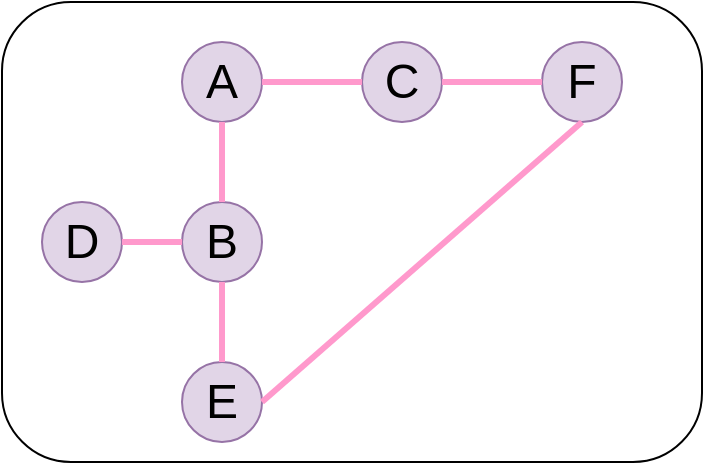 <mxfile>
    <diagram id="W5jdx1odVR26bk16ciJE" name="Page-1">
        <mxGraphModel dx="450" dy="488" grid="1" gridSize="10" guides="1" tooltips="1" connect="1" arrows="1" fold="1" page="1" pageScale="1" pageWidth="850" pageHeight="1100" math="0" shadow="0">
            <root>
                <mxCell id="0"/>
                <mxCell id="1" parent="0"/>
                <object label="" hedietLinkedDataV1_path="../depth_first_search.py" hedietLinkedDataV1_start_col_x-num="0" hedietLinkedDataV1_start_line_x-num="21" hedietLinkedDataV1_end_col_x-num="1" hedietLinkedDataV1_end_line_x-num="28" id="18">
                    <mxCell style="rounded=1;whiteSpace=wrap;html=1;fontSize=24;" vertex="1" parent="1">
                        <mxGeometry y="60" width="350" height="230" as="geometry"/>
                    </mxCell>
                </object>
                <mxCell id="2" value="&lt;font style=&quot;font-size: 24px;&quot;&gt;A&lt;/font&gt;" style="ellipse;whiteSpace=wrap;html=1;aspect=fixed;fillColor=#e1d5e7;strokeColor=#9673a6;" vertex="1" parent="1">
                    <mxGeometry x="90" y="80" width="40" height="40" as="geometry"/>
                </mxCell>
                <mxCell id="3" value="&lt;span style=&quot;font-size: 24px;&quot;&gt;B&lt;/span&gt;" style="ellipse;whiteSpace=wrap;html=1;aspect=fixed;fillColor=#e1d5e7;strokeColor=#9673a6;" vertex="1" parent="1">
                    <mxGeometry x="90" y="160" width="40" height="40" as="geometry"/>
                </mxCell>
                <mxCell id="4" value="&lt;font style=&quot;font-size: 24px;&quot;&gt;C&lt;/font&gt;" style="ellipse;whiteSpace=wrap;html=1;aspect=fixed;fillColor=#e1d5e7;strokeColor=#9673a6;" vertex="1" parent="1">
                    <mxGeometry x="180" y="80" width="40" height="40" as="geometry"/>
                </mxCell>
                <mxCell id="5" value="&lt;font style=&quot;font-size: 24px;&quot;&gt;E&lt;/font&gt;" style="ellipse;whiteSpace=wrap;html=1;aspect=fixed;fillColor=#e1d5e7;strokeColor=#9673a6;" vertex="1" parent="1">
                    <mxGeometry x="90" y="240" width="40" height="40" as="geometry"/>
                </mxCell>
                <mxCell id="6" value="&lt;font style=&quot;font-size: 24px;&quot;&gt;D&lt;/font&gt;" style="ellipse;whiteSpace=wrap;html=1;aspect=fixed;fillColor=#e1d5e7;strokeColor=#9673a6;" vertex="1" parent="1">
                    <mxGeometry x="20" y="160" width="40" height="40" as="geometry"/>
                </mxCell>
                <mxCell id="8" value="" style="endArrow=none;html=1;fontSize=24;entryX=0.5;entryY=1;entryDx=0;entryDy=0;exitX=0.5;exitY=0;exitDx=0;exitDy=0;strokeWidth=3;strokeColor=#FF99CC;" edge="1" parent="1" source="3" target="2">
                    <mxGeometry width="50" height="50" relative="1" as="geometry">
                        <mxPoint x="270" y="230" as="sourcePoint"/>
                        <mxPoint x="320" y="180" as="targetPoint"/>
                    </mxGeometry>
                </mxCell>
                <mxCell id="9" value="" style="endArrow=none;html=1;fontSize=24;exitX=1;exitY=0.5;exitDx=0;exitDy=0;entryX=0;entryY=0.5;entryDx=0;entryDy=0;strokeWidth=3;strokeColor=#FF99CC;" edge="1" parent="1" source="2" target="4">
                    <mxGeometry width="50" height="50" relative="1" as="geometry">
                        <mxPoint x="270" y="230" as="sourcePoint"/>
                        <mxPoint x="320" y="180" as="targetPoint"/>
                    </mxGeometry>
                </mxCell>
                <mxCell id="11" value="" style="endArrow=none;html=1;fontSize=24;exitX=0;exitY=0.5;exitDx=0;exitDy=0;strokeWidth=3;strokeColor=#FF99CC;" edge="1" parent="1" source="3">
                    <mxGeometry width="50" height="50" relative="1" as="geometry">
                        <mxPoint x="80" y="180" as="sourcePoint"/>
                        <mxPoint x="60" y="180" as="targetPoint"/>
                    </mxGeometry>
                </mxCell>
                <mxCell id="12" value="" style="endArrow=none;html=1;fontSize=24;exitX=0.5;exitY=1;exitDx=0;exitDy=0;entryX=0.5;entryY=0;entryDx=0;entryDy=0;strokeWidth=3;strokeColor=#FF99CC;" edge="1" parent="1" source="3" target="5">
                    <mxGeometry width="50" height="50" relative="1" as="geometry">
                        <mxPoint x="270" y="230" as="sourcePoint"/>
                        <mxPoint x="320" y="180" as="targetPoint"/>
                    </mxGeometry>
                </mxCell>
                <mxCell id="13" value="&lt;font style=&quot;font-size: 24px;&quot;&gt;F&lt;/font&gt;" style="ellipse;whiteSpace=wrap;html=1;aspect=fixed;fillColor=#e1d5e7;strokeColor=#9673a6;" vertex="1" parent="1">
                    <mxGeometry x="270" y="80" width="40" height="40" as="geometry"/>
                </mxCell>
                <mxCell id="14" value="" style="endArrow=none;html=1;fontSize=24;exitX=1;exitY=0.5;exitDx=0;exitDy=0;entryX=0;entryY=0.5;entryDx=0;entryDy=0;strokeWidth=3;strokeColor=#FF99CC;" edge="1" parent="1" source="4" target="13">
                    <mxGeometry width="50" height="50" relative="1" as="geometry">
                        <mxPoint x="270" y="230" as="sourcePoint"/>
                        <mxPoint x="300" y="90" as="targetPoint"/>
                    </mxGeometry>
                </mxCell>
                <mxCell id="16" value="" style="endArrow=none;html=1;fontSize=24;exitX=1;exitY=0.5;exitDx=0;exitDy=0;entryX=0.5;entryY=1;entryDx=0;entryDy=0;strokeWidth=3;strokeColor=#FF99CC;" edge="1" parent="1" source="5" target="13">
                    <mxGeometry width="50" height="50" relative="1" as="geometry">
                        <mxPoint x="270" y="230" as="sourcePoint"/>
                        <mxPoint x="320" y="180" as="targetPoint"/>
                    </mxGeometry>
                </mxCell>
            </root>
        </mxGraphModel>
    </diagram>
</mxfile>